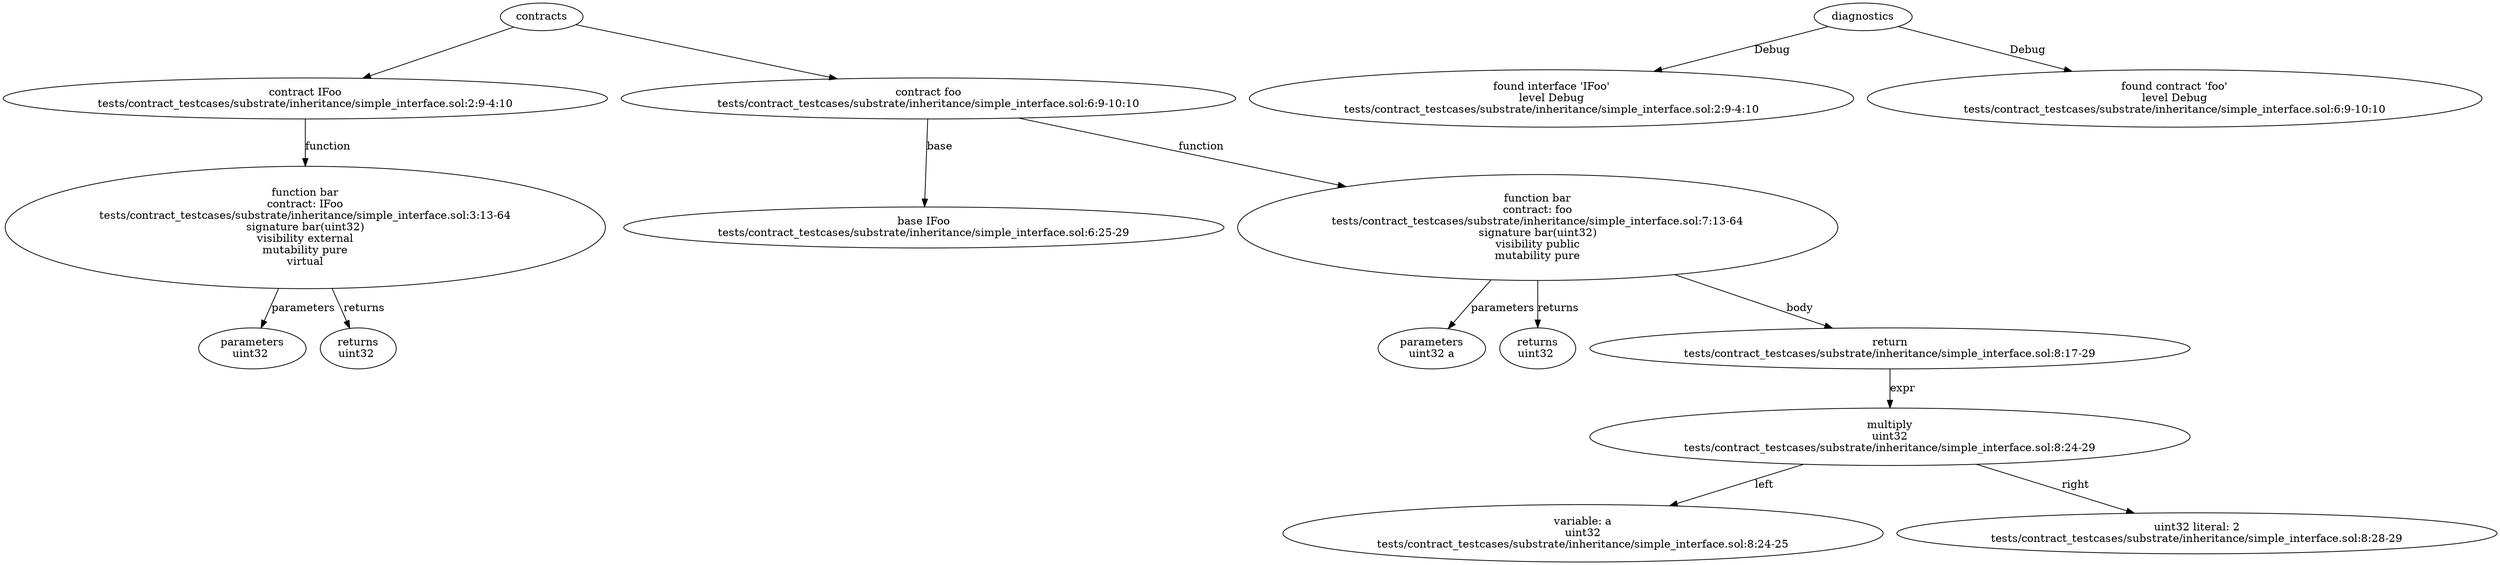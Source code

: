strict digraph "tests/contract_testcases/substrate/inheritance/simple_interface.sol" {
	contract [label="contract IFoo\ntests/contract_testcases/substrate/inheritance/simple_interface.sol:2:9-4:10"]
	bar [label="function bar\ncontract: IFoo\ntests/contract_testcases/substrate/inheritance/simple_interface.sol:3:13-64\nsignature bar(uint32)\nvisibility external\nmutability pure\nvirtual"]
	parameters [label="parameters\nuint32 "]
	returns [label="returns\nuint32 "]
	contract_5 [label="contract foo\ntests/contract_testcases/substrate/inheritance/simple_interface.sol:6:9-10:10"]
	base [label="base IFoo\ntests/contract_testcases/substrate/inheritance/simple_interface.sol:6:25-29"]
	bar_7 [label="function bar\ncontract: foo\ntests/contract_testcases/substrate/inheritance/simple_interface.sol:7:13-64\nsignature bar(uint32)\nvisibility public\nmutability pure"]
	parameters_8 [label="parameters\nuint32 a"]
	returns_9 [label="returns\nuint32 "]
	return [label="return\ntests/contract_testcases/substrate/inheritance/simple_interface.sol:8:17-29"]
	multiply [label="multiply\nuint32\ntests/contract_testcases/substrate/inheritance/simple_interface.sol:8:24-29"]
	variable [label="variable: a\nuint32\ntests/contract_testcases/substrate/inheritance/simple_interface.sol:8:24-25"]
	number_literal [label="uint32 literal: 2\ntests/contract_testcases/substrate/inheritance/simple_interface.sol:8:28-29"]
	diagnostic [label="found interface 'IFoo'\nlevel Debug\ntests/contract_testcases/substrate/inheritance/simple_interface.sol:2:9-4:10"]
	diagnostic_16 [label="found contract 'foo'\nlevel Debug\ntests/contract_testcases/substrate/inheritance/simple_interface.sol:6:9-10:10"]
	contracts -> contract
	contract -> bar [label="function"]
	bar -> parameters [label="parameters"]
	bar -> returns [label="returns"]
	contracts -> contract_5
	contract_5 -> base [label="base"]
	contract_5 -> bar_7 [label="function"]
	bar_7 -> parameters_8 [label="parameters"]
	bar_7 -> returns_9 [label="returns"]
	bar_7 -> return [label="body"]
	return -> multiply [label="expr"]
	multiply -> variable [label="left"]
	multiply -> number_literal [label="right"]
	diagnostics -> diagnostic [label="Debug"]
	diagnostics -> diagnostic_16 [label="Debug"]
}
